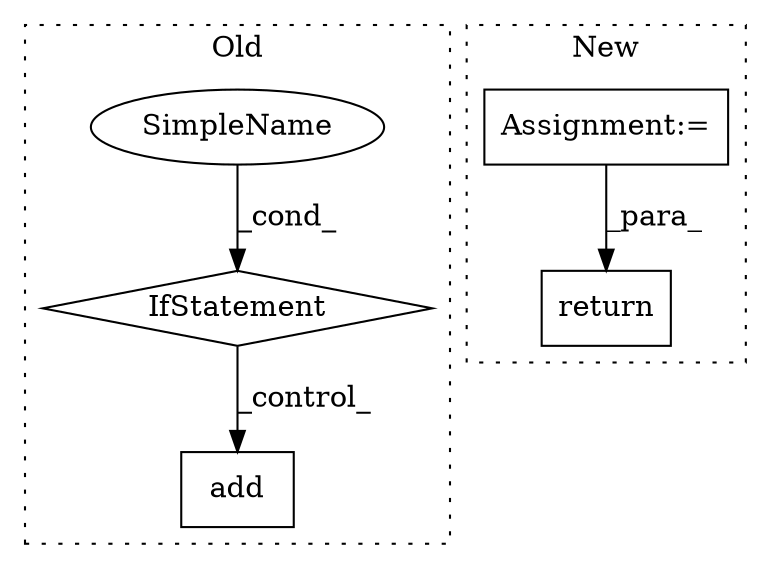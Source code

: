 digraph G {
subgraph cluster0 {
1 [label="add" a="32" s="7626,7640" l="4,1" shape="box"];
4 [label="IfStatement" a="25" s="7705" l="40" shape="diamond"];
5 [label="SimpleName" a="42" s="7740" l="5" shape="ellipse"];
label = "Old";
style="dotted";
}
subgraph cluster1 {
2 [label="return" a="41" s="8249" l="7" shape="box"];
3 [label="Assignment:=" a="7" s="7500" l="1" shape="box"];
label = "New";
style="dotted";
}
3 -> 2 [label="_para_"];
4 -> 1 [label="_control_"];
5 -> 4 [label="_cond_"];
}